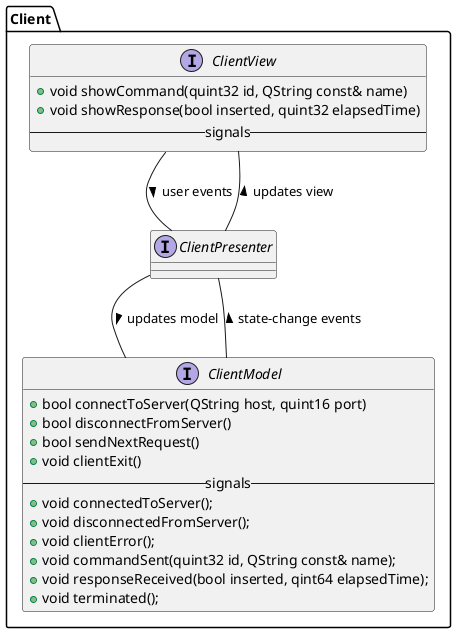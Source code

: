 @startuml

package Client {

interface ClientView {
+void showCommand(quint32 id, QString const& name)
+void showResponse(bool inserted, quint32 elapsedTime)
--signals--
}

interface ClientPresenter

interface ClientModel {
+bool connectToServer(QString host, quint16 port)
+bool disconnectFromServer()
+bool sendNextRequest()
+void clientExit()
--signals--
+void connectedToServer();
+void disconnectedFromServer();
+void clientError();
+void commandSent(quint32 id, QString const& name);
+void responseReceived(bool inserted, qint64 elapsedTime);
+void terminated();
}

ClientPresenter -- ClientModel : updates model >
ClientModel -- ClientPresenter : state-change events >

ClientView -- ClientPresenter : user events >
ClientPresenter -- ClientView : updates view >

}

@enduml